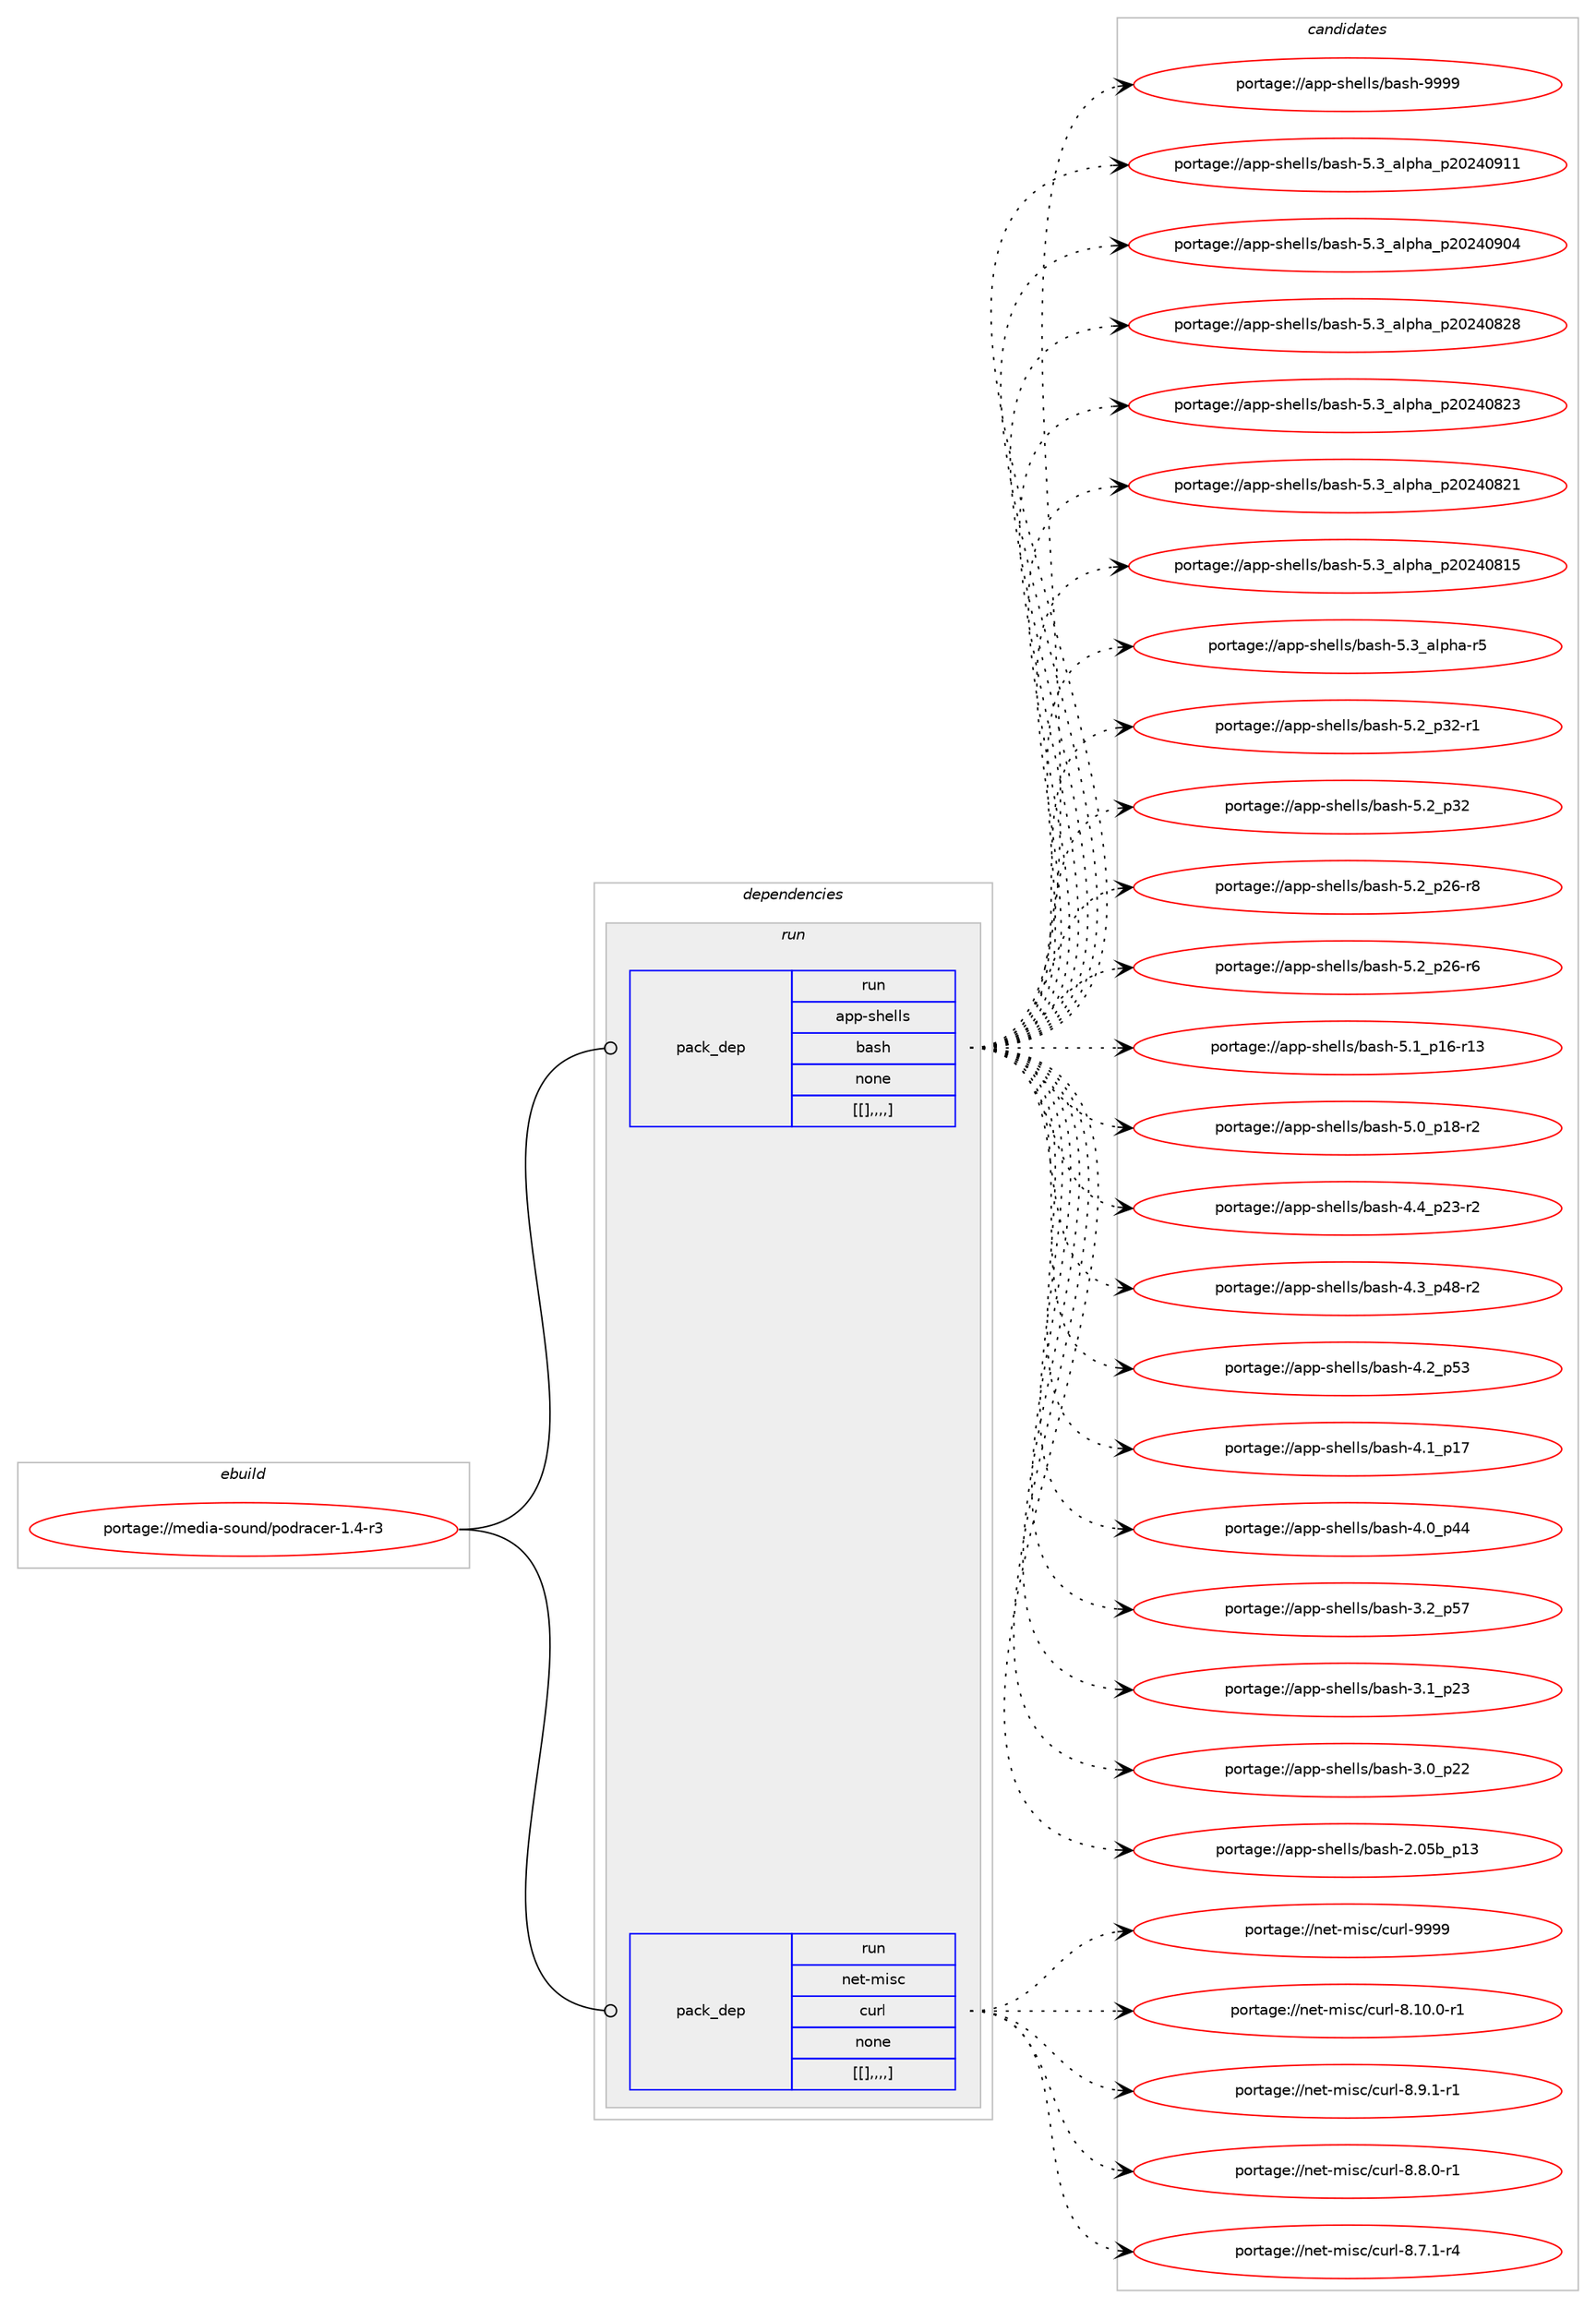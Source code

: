 digraph prolog {

# *************
# Graph options
# *************

newrank=true;
concentrate=true;
compound=true;
graph [rankdir=LR,fontname=Helvetica,fontsize=10,ranksep=1.5];#, ranksep=2.5, nodesep=0.2];
edge  [arrowhead=vee];
node  [fontname=Helvetica,fontsize=10];

# **********
# The ebuild
# **********

subgraph cluster_leftcol {
color=gray;
label=<<i>ebuild</i>>;
id [label="portage://media-sound/podracer-1.4-r3", color=red, width=4, href="../media-sound/podracer-1.4-r3.svg"];
}

# ****************
# The dependencies
# ****************

subgraph cluster_midcol {
color=gray;
label=<<i>dependencies</i>>;
subgraph cluster_compile {
fillcolor="#eeeeee";
style=filled;
label=<<i>compile</i>>;
}
subgraph cluster_compileandrun {
fillcolor="#eeeeee";
style=filled;
label=<<i>compile and run</i>>;
}
subgraph cluster_run {
fillcolor="#eeeeee";
style=filled;
label=<<i>run</i>>;
subgraph pack248982 {
dependency336555 [label=<<TABLE BORDER="0" CELLBORDER="1" CELLSPACING="0" CELLPADDING="4" WIDTH="220"><TR><TD ROWSPAN="6" CELLPADDING="30">pack_dep</TD></TR><TR><TD WIDTH="110">run</TD></TR><TR><TD>app-shells</TD></TR><TR><TD>bash</TD></TR><TR><TD>none</TD></TR><TR><TD>[[],,,,]</TD></TR></TABLE>>, shape=none, color=blue];
}
id:e -> dependency336555:w [weight=20,style="solid",arrowhead="odot"];
subgraph pack248983 {
dependency336556 [label=<<TABLE BORDER="0" CELLBORDER="1" CELLSPACING="0" CELLPADDING="4" WIDTH="220"><TR><TD ROWSPAN="6" CELLPADDING="30">pack_dep</TD></TR><TR><TD WIDTH="110">run</TD></TR><TR><TD>net-misc</TD></TR><TR><TD>curl</TD></TR><TR><TD>none</TD></TR><TR><TD>[[],,,,]</TD></TR></TABLE>>, shape=none, color=blue];
}
id:e -> dependency336556:w [weight=20,style="solid",arrowhead="odot"];
}
}

# **************
# The candidates
# **************

subgraph cluster_choices {
rank=same;
color=gray;
label=<<i>candidates</i>>;

subgraph choice248982 {
color=black;
nodesep=1;
choice97112112451151041011081081154798971151044557575757 [label="portage://app-shells/bash-9999", color=red, width=4,href="../app-shells/bash-9999.svg"];
choice971121124511510410110810811547989711510445534651959710811210497951125048505248574949 [label="portage://app-shells/bash-5.3_alpha_p20240911", color=red, width=4,href="../app-shells/bash-5.3_alpha_p20240911.svg"];
choice971121124511510410110810811547989711510445534651959710811210497951125048505248574852 [label="portage://app-shells/bash-5.3_alpha_p20240904", color=red, width=4,href="../app-shells/bash-5.3_alpha_p20240904.svg"];
choice971121124511510410110810811547989711510445534651959710811210497951125048505248565056 [label="portage://app-shells/bash-5.3_alpha_p20240828", color=red, width=4,href="../app-shells/bash-5.3_alpha_p20240828.svg"];
choice971121124511510410110810811547989711510445534651959710811210497951125048505248565051 [label="portage://app-shells/bash-5.3_alpha_p20240823", color=red, width=4,href="../app-shells/bash-5.3_alpha_p20240823.svg"];
choice971121124511510410110810811547989711510445534651959710811210497951125048505248565049 [label="portage://app-shells/bash-5.3_alpha_p20240821", color=red, width=4,href="../app-shells/bash-5.3_alpha_p20240821.svg"];
choice971121124511510410110810811547989711510445534651959710811210497951125048505248564953 [label="portage://app-shells/bash-5.3_alpha_p20240815", color=red, width=4,href="../app-shells/bash-5.3_alpha_p20240815.svg"];
choice9711211245115104101108108115479897115104455346519597108112104974511453 [label="portage://app-shells/bash-5.3_alpha-r5", color=red, width=4,href="../app-shells/bash-5.3_alpha-r5.svg"];
choice9711211245115104101108108115479897115104455346509511251504511449 [label="portage://app-shells/bash-5.2_p32-r1", color=red, width=4,href="../app-shells/bash-5.2_p32-r1.svg"];
choice971121124511510410110810811547989711510445534650951125150 [label="portage://app-shells/bash-5.2_p32", color=red, width=4,href="../app-shells/bash-5.2_p32.svg"];
choice9711211245115104101108108115479897115104455346509511250544511456 [label="portage://app-shells/bash-5.2_p26-r8", color=red, width=4,href="../app-shells/bash-5.2_p26-r8.svg"];
choice9711211245115104101108108115479897115104455346509511250544511454 [label="portage://app-shells/bash-5.2_p26-r6", color=red, width=4,href="../app-shells/bash-5.2_p26-r6.svg"];
choice971121124511510410110810811547989711510445534649951124954451144951 [label="portage://app-shells/bash-5.1_p16-r13", color=red, width=4,href="../app-shells/bash-5.1_p16-r13.svg"];
choice9711211245115104101108108115479897115104455346489511249564511450 [label="portage://app-shells/bash-5.0_p18-r2", color=red, width=4,href="../app-shells/bash-5.0_p18-r2.svg"];
choice9711211245115104101108108115479897115104455246529511250514511450 [label="portage://app-shells/bash-4.4_p23-r2", color=red, width=4,href="../app-shells/bash-4.4_p23-r2.svg"];
choice9711211245115104101108108115479897115104455246519511252564511450 [label="portage://app-shells/bash-4.3_p48-r2", color=red, width=4,href="../app-shells/bash-4.3_p48-r2.svg"];
choice971121124511510410110810811547989711510445524650951125351 [label="portage://app-shells/bash-4.2_p53", color=red, width=4,href="../app-shells/bash-4.2_p53.svg"];
choice971121124511510410110810811547989711510445524649951124955 [label="portage://app-shells/bash-4.1_p17", color=red, width=4,href="../app-shells/bash-4.1_p17.svg"];
choice971121124511510410110810811547989711510445524648951125252 [label="portage://app-shells/bash-4.0_p44", color=red, width=4,href="../app-shells/bash-4.0_p44.svg"];
choice971121124511510410110810811547989711510445514650951125355 [label="portage://app-shells/bash-3.2_p57", color=red, width=4,href="../app-shells/bash-3.2_p57.svg"];
choice971121124511510410110810811547989711510445514649951125051 [label="portage://app-shells/bash-3.1_p23", color=red, width=4,href="../app-shells/bash-3.1_p23.svg"];
choice971121124511510410110810811547989711510445514648951125050 [label="portage://app-shells/bash-3.0_p22", color=red, width=4,href="../app-shells/bash-3.0_p22.svg"];
choice9711211245115104101108108115479897115104455046485398951124951 [label="portage://app-shells/bash-2.05b_p13", color=red, width=4,href="../app-shells/bash-2.05b_p13.svg"];
dependency336555:e -> choice97112112451151041011081081154798971151044557575757:w [style=dotted,weight="100"];
dependency336555:e -> choice971121124511510410110810811547989711510445534651959710811210497951125048505248574949:w [style=dotted,weight="100"];
dependency336555:e -> choice971121124511510410110810811547989711510445534651959710811210497951125048505248574852:w [style=dotted,weight="100"];
dependency336555:e -> choice971121124511510410110810811547989711510445534651959710811210497951125048505248565056:w [style=dotted,weight="100"];
dependency336555:e -> choice971121124511510410110810811547989711510445534651959710811210497951125048505248565051:w [style=dotted,weight="100"];
dependency336555:e -> choice971121124511510410110810811547989711510445534651959710811210497951125048505248565049:w [style=dotted,weight="100"];
dependency336555:e -> choice971121124511510410110810811547989711510445534651959710811210497951125048505248564953:w [style=dotted,weight="100"];
dependency336555:e -> choice9711211245115104101108108115479897115104455346519597108112104974511453:w [style=dotted,weight="100"];
dependency336555:e -> choice9711211245115104101108108115479897115104455346509511251504511449:w [style=dotted,weight="100"];
dependency336555:e -> choice971121124511510410110810811547989711510445534650951125150:w [style=dotted,weight="100"];
dependency336555:e -> choice9711211245115104101108108115479897115104455346509511250544511456:w [style=dotted,weight="100"];
dependency336555:e -> choice9711211245115104101108108115479897115104455346509511250544511454:w [style=dotted,weight="100"];
dependency336555:e -> choice971121124511510410110810811547989711510445534649951124954451144951:w [style=dotted,weight="100"];
dependency336555:e -> choice9711211245115104101108108115479897115104455346489511249564511450:w [style=dotted,weight="100"];
dependency336555:e -> choice9711211245115104101108108115479897115104455246529511250514511450:w [style=dotted,weight="100"];
dependency336555:e -> choice9711211245115104101108108115479897115104455246519511252564511450:w [style=dotted,weight="100"];
dependency336555:e -> choice971121124511510410110810811547989711510445524650951125351:w [style=dotted,weight="100"];
dependency336555:e -> choice971121124511510410110810811547989711510445524649951124955:w [style=dotted,weight="100"];
dependency336555:e -> choice971121124511510410110810811547989711510445524648951125252:w [style=dotted,weight="100"];
dependency336555:e -> choice971121124511510410110810811547989711510445514650951125355:w [style=dotted,weight="100"];
dependency336555:e -> choice971121124511510410110810811547989711510445514649951125051:w [style=dotted,weight="100"];
dependency336555:e -> choice971121124511510410110810811547989711510445514648951125050:w [style=dotted,weight="100"];
dependency336555:e -> choice9711211245115104101108108115479897115104455046485398951124951:w [style=dotted,weight="100"];
}
subgraph choice248983 {
color=black;
nodesep=1;
choice110101116451091051159947991171141084557575757 [label="portage://net-misc/curl-9999", color=red, width=4,href="../net-misc/curl-9999.svg"];
choice11010111645109105115994799117114108455646494846484511449 [label="portage://net-misc/curl-8.10.0-r1", color=red, width=4,href="../net-misc/curl-8.10.0-r1.svg"];
choice110101116451091051159947991171141084556465746494511449 [label="portage://net-misc/curl-8.9.1-r1", color=red, width=4,href="../net-misc/curl-8.9.1-r1.svg"];
choice110101116451091051159947991171141084556465646484511449 [label="portage://net-misc/curl-8.8.0-r1", color=red, width=4,href="../net-misc/curl-8.8.0-r1.svg"];
choice110101116451091051159947991171141084556465546494511452 [label="portage://net-misc/curl-8.7.1-r4", color=red, width=4,href="../net-misc/curl-8.7.1-r4.svg"];
dependency336556:e -> choice110101116451091051159947991171141084557575757:w [style=dotted,weight="100"];
dependency336556:e -> choice11010111645109105115994799117114108455646494846484511449:w [style=dotted,weight="100"];
dependency336556:e -> choice110101116451091051159947991171141084556465746494511449:w [style=dotted,weight="100"];
dependency336556:e -> choice110101116451091051159947991171141084556465646484511449:w [style=dotted,weight="100"];
dependency336556:e -> choice110101116451091051159947991171141084556465546494511452:w [style=dotted,weight="100"];
}
}

}
